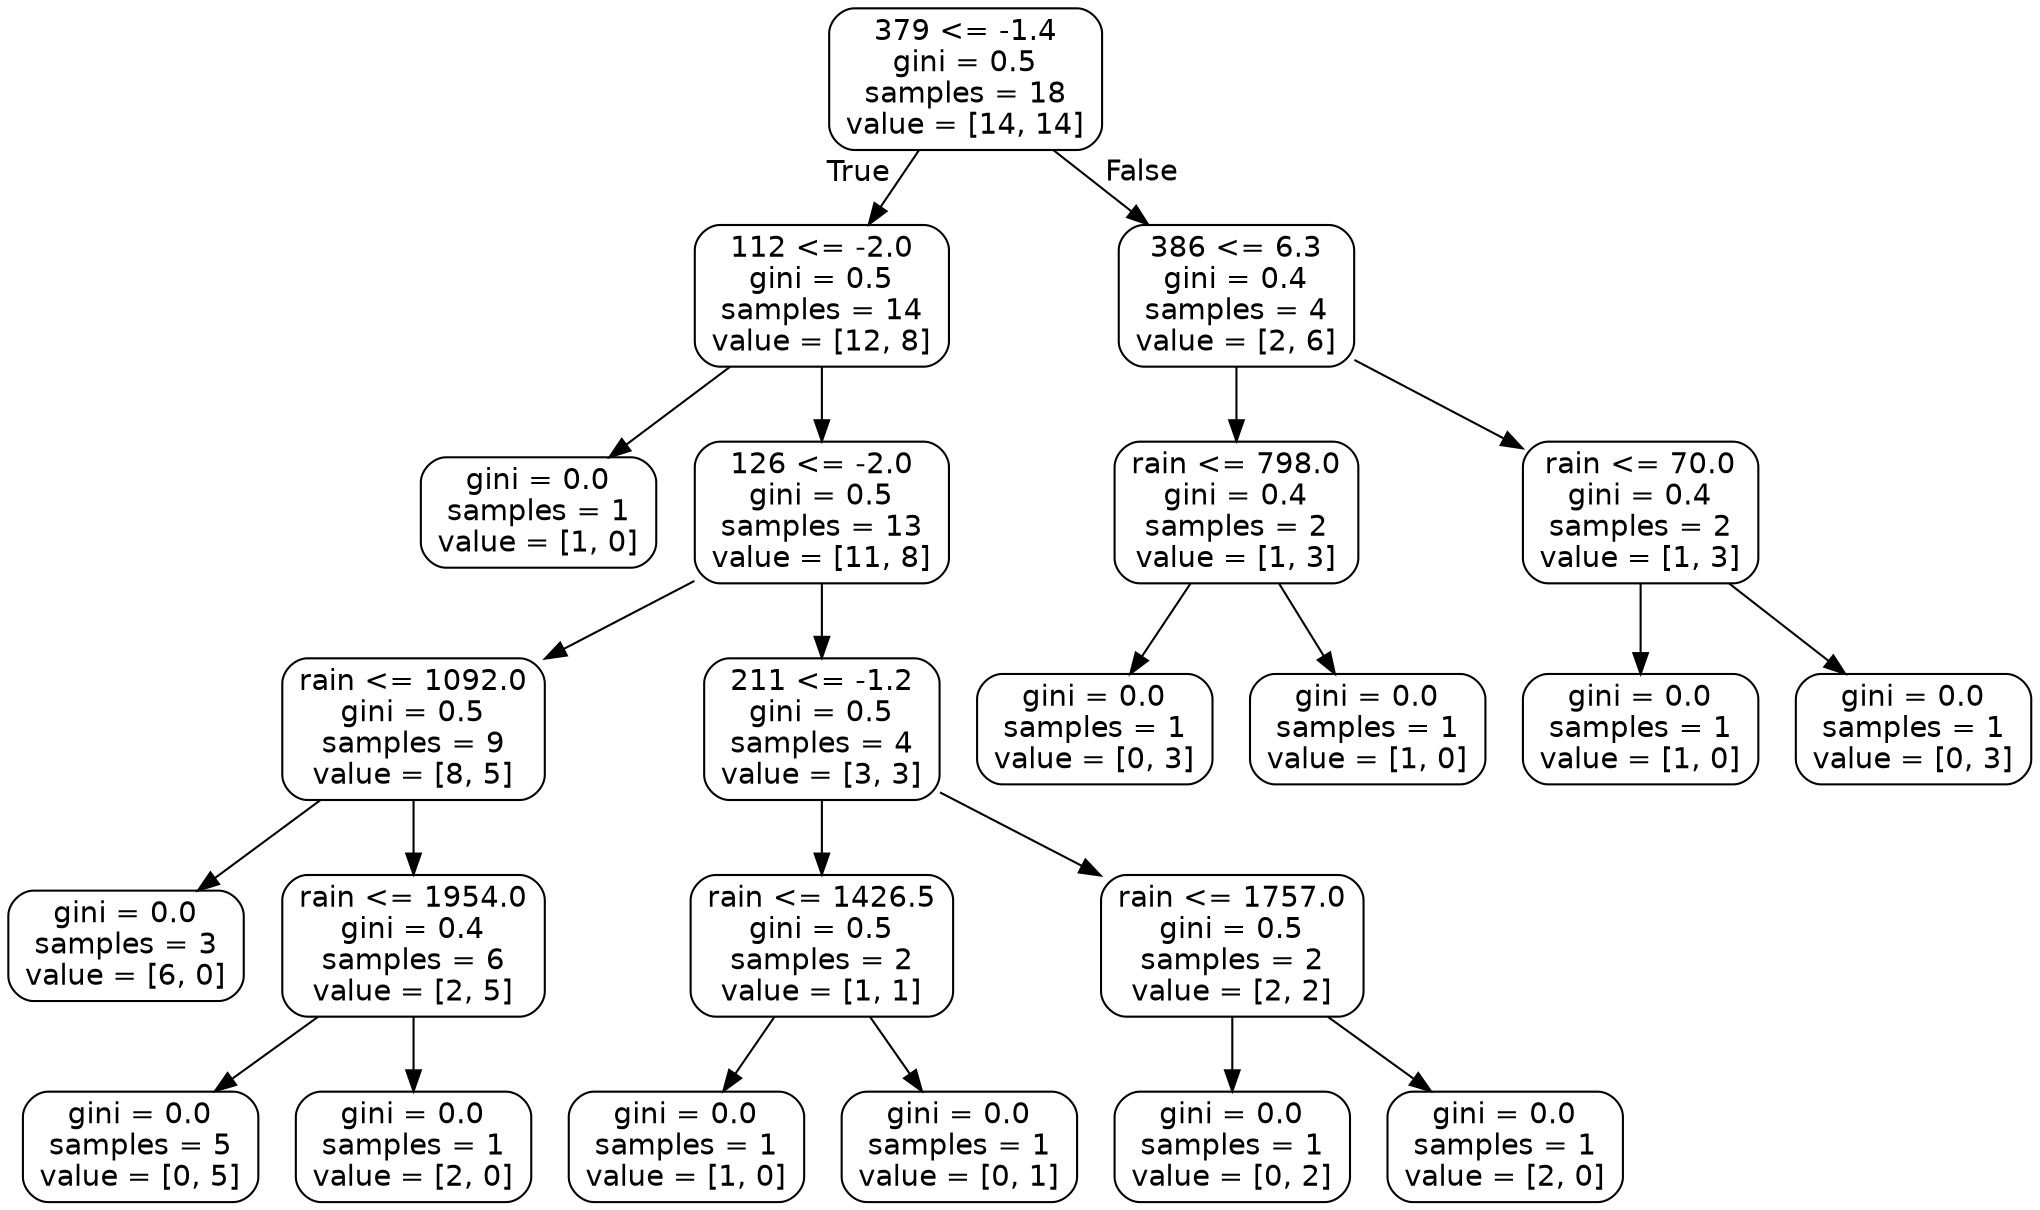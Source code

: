 digraph Tree {
node [shape=box, style="rounded", color="black", fontname=helvetica] ;
edge [fontname=helvetica] ;
0 [label="379 <= -1.4\ngini = 0.5\nsamples = 18\nvalue = [14, 14]"] ;
1 [label="112 <= -2.0\ngini = 0.5\nsamples = 14\nvalue = [12, 8]"] ;
0 -> 1 [labeldistance=2.5, labelangle=45, headlabel="True"] ;
2 [label="gini = 0.0\nsamples = 1\nvalue = [1, 0]"] ;
1 -> 2 ;
3 [label="126 <= -2.0\ngini = 0.5\nsamples = 13\nvalue = [11, 8]"] ;
1 -> 3 ;
4 [label="rain <= 1092.0\ngini = 0.5\nsamples = 9\nvalue = [8, 5]"] ;
3 -> 4 ;
5 [label="gini = 0.0\nsamples = 3\nvalue = [6, 0]"] ;
4 -> 5 ;
6 [label="rain <= 1954.0\ngini = 0.4\nsamples = 6\nvalue = [2, 5]"] ;
4 -> 6 ;
7 [label="gini = 0.0\nsamples = 5\nvalue = [0, 5]"] ;
6 -> 7 ;
8 [label="gini = 0.0\nsamples = 1\nvalue = [2, 0]"] ;
6 -> 8 ;
9 [label="211 <= -1.2\ngini = 0.5\nsamples = 4\nvalue = [3, 3]"] ;
3 -> 9 ;
10 [label="rain <= 1426.5\ngini = 0.5\nsamples = 2\nvalue = [1, 1]"] ;
9 -> 10 ;
11 [label="gini = 0.0\nsamples = 1\nvalue = [1, 0]"] ;
10 -> 11 ;
12 [label="gini = 0.0\nsamples = 1\nvalue = [0, 1]"] ;
10 -> 12 ;
13 [label="rain <= 1757.0\ngini = 0.5\nsamples = 2\nvalue = [2, 2]"] ;
9 -> 13 ;
14 [label="gini = 0.0\nsamples = 1\nvalue = [0, 2]"] ;
13 -> 14 ;
15 [label="gini = 0.0\nsamples = 1\nvalue = [2, 0]"] ;
13 -> 15 ;
16 [label="386 <= 6.3\ngini = 0.4\nsamples = 4\nvalue = [2, 6]"] ;
0 -> 16 [labeldistance=2.5, labelangle=-45, headlabel="False"] ;
17 [label="rain <= 798.0\ngini = 0.4\nsamples = 2\nvalue = [1, 3]"] ;
16 -> 17 ;
18 [label="gini = 0.0\nsamples = 1\nvalue = [0, 3]"] ;
17 -> 18 ;
19 [label="gini = 0.0\nsamples = 1\nvalue = [1, 0]"] ;
17 -> 19 ;
20 [label="rain <= 70.0\ngini = 0.4\nsamples = 2\nvalue = [1, 3]"] ;
16 -> 20 ;
21 [label="gini = 0.0\nsamples = 1\nvalue = [1, 0]"] ;
20 -> 21 ;
22 [label="gini = 0.0\nsamples = 1\nvalue = [0, 3]"] ;
20 -> 22 ;
}